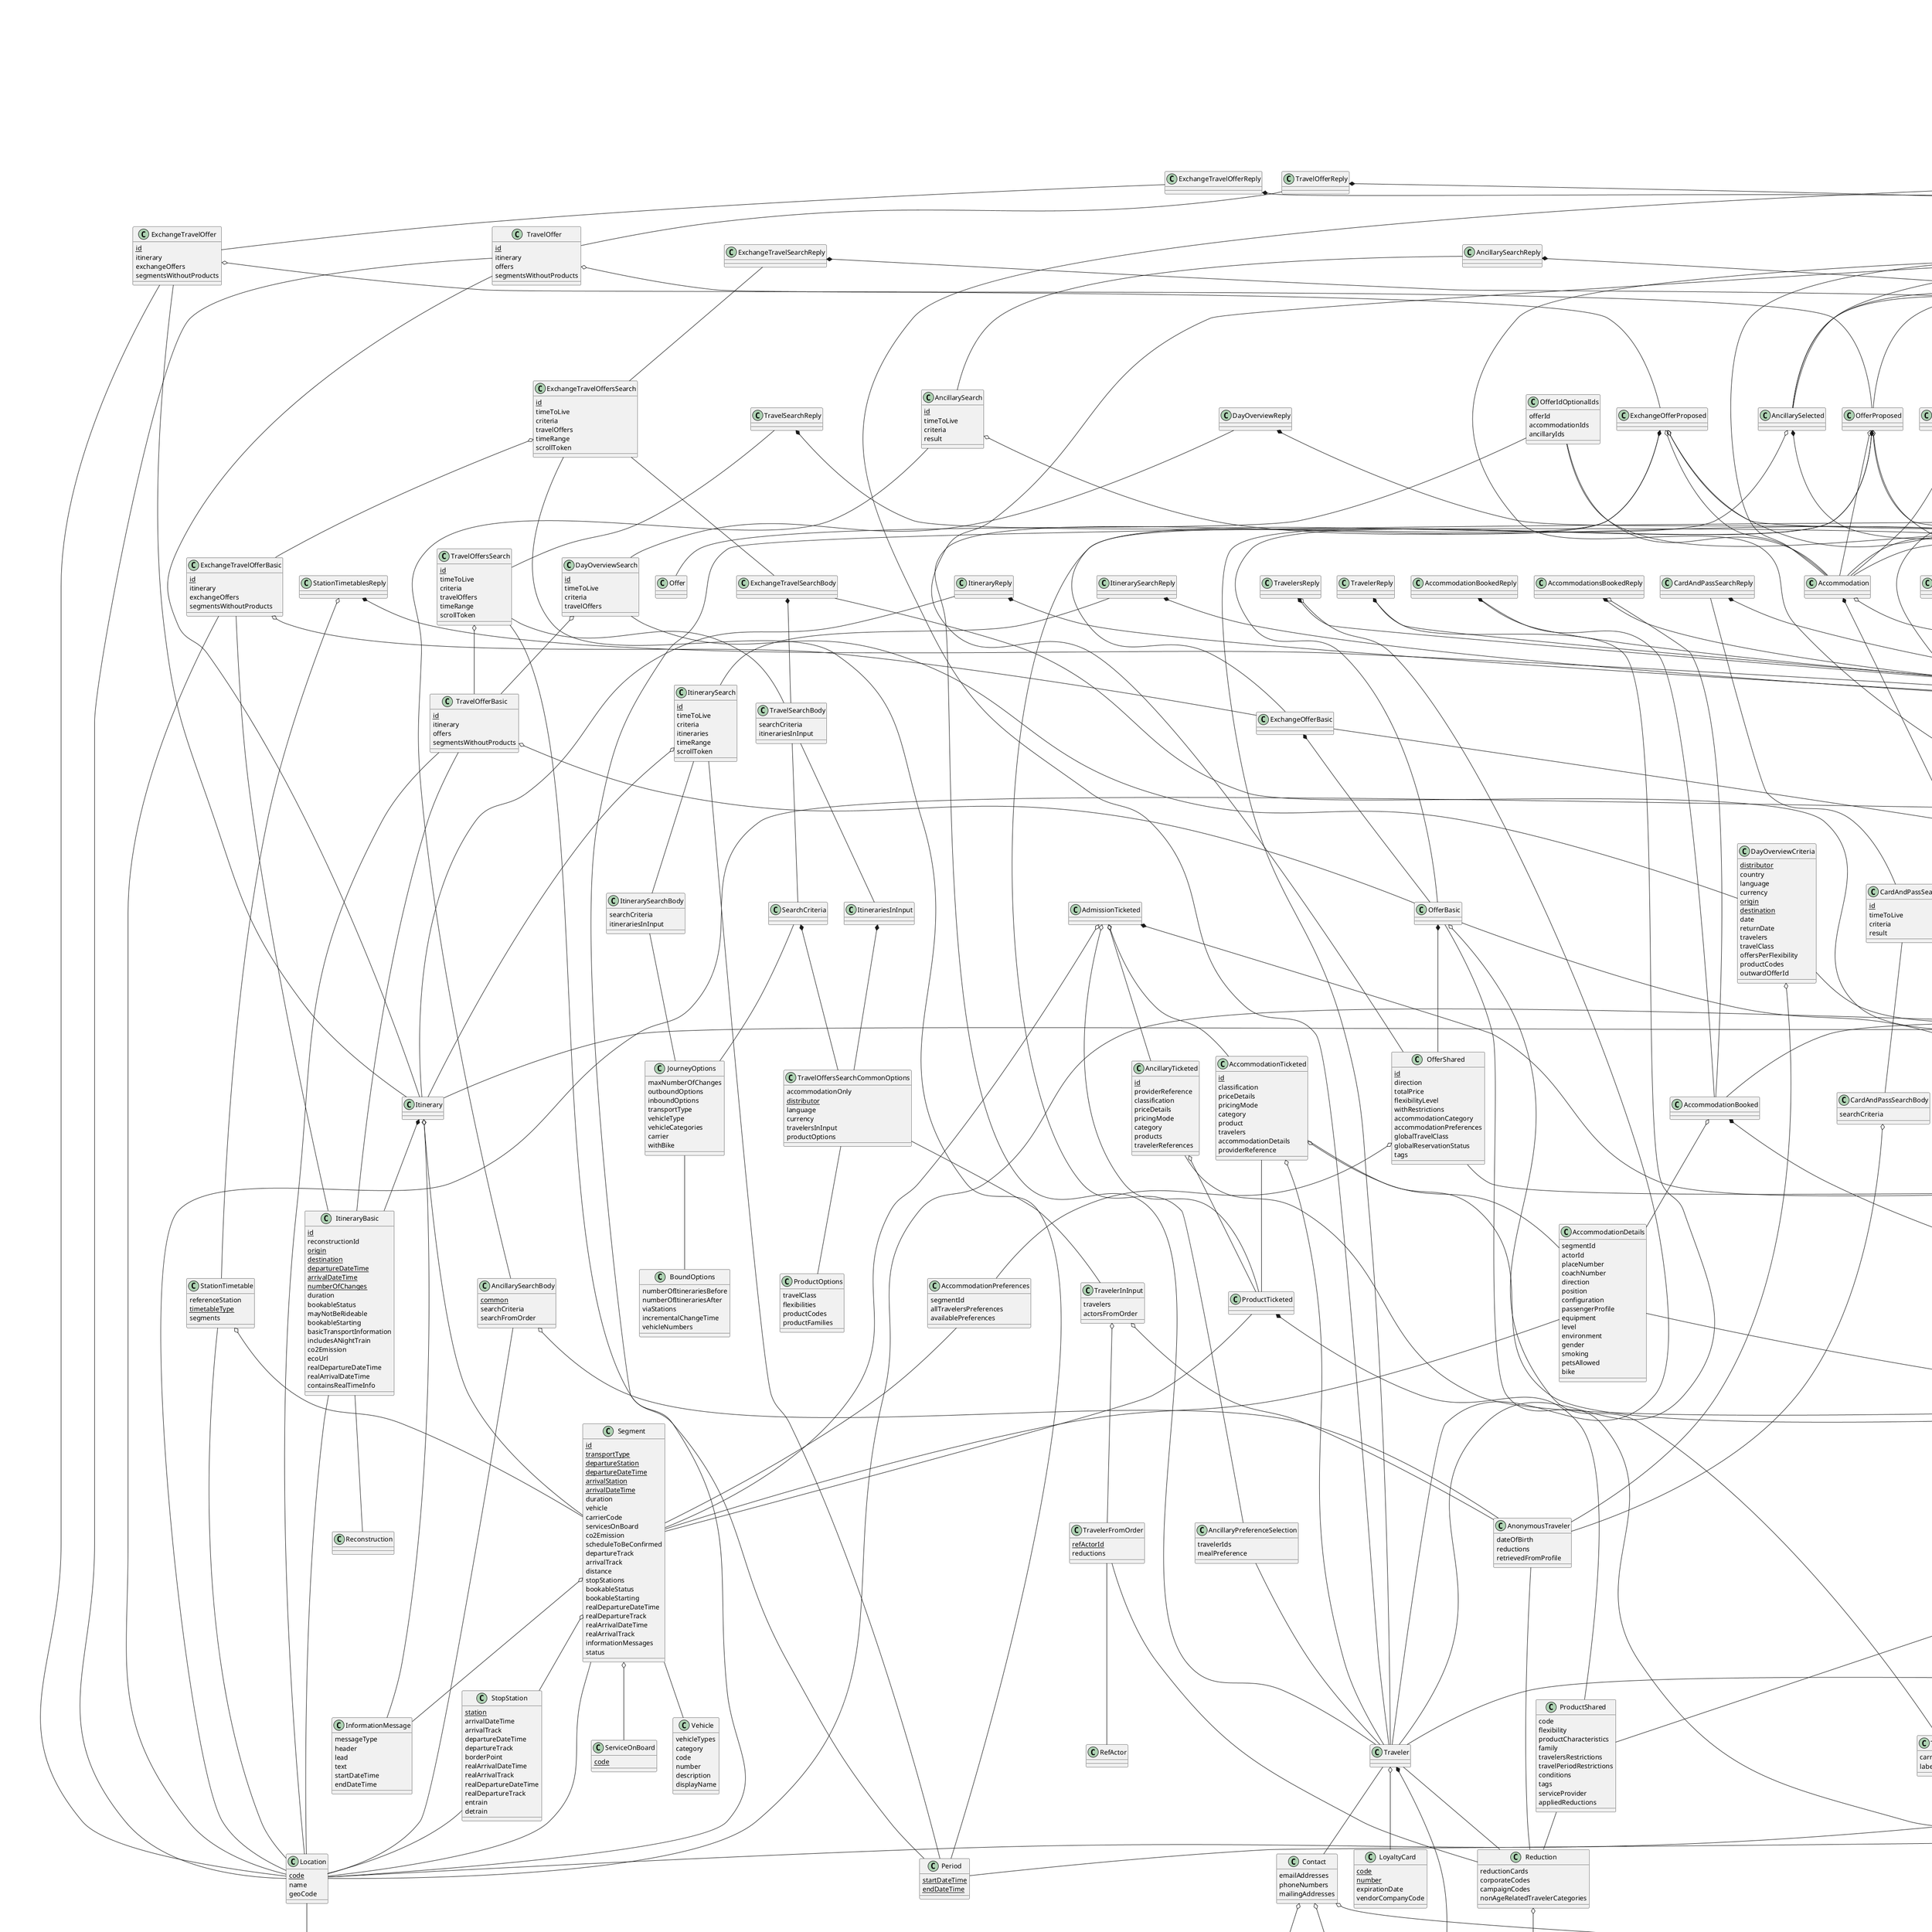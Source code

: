 @startuml
class Accommodation {
}
class AccommodationBooked {
}
class AccommodationDetails {
segmentId
actorId
placeNumber
coachNumber
direction
position
configuration
passengerProfile
equipment
level
environment
gender
smoking
petsAllowed
bike
}
class AccommodationPreferences {
segmentId
allTravelersPreferences
availablePreferences
}
class AccommodationPreferenceList {
specifiedPlace
nearTo
direction
position
configuration
passengerProfile
equipment
level
environment
gender
}
class AccommodationPreferencesSelection {
}
class AccommodationShared {
{static} id
{static} classification
description
priceDetails
pricingMode
category
product
availableSlots
travelerReferences
segmentsInOverbooking
}
class AccommodationTicketed {
{static} id
classification
priceDetails
pricingMode
category
product
travelers
accommodationDetails
providerReference
}
class Account {
{static} accountId
subType
vendor
program
holder
}
class Actor {
}
class Address {
streetNumber
streetNumberSuffix
streetName
buildingName
appartmentNumber
cityName
postalCode
county
stateProvince
countryName
name
countryCode
}
class Admission {
}
class AdmissionShared {
{static} id
providerReference
travelerReferences
priceDetails
pricingMode
availableSlots
}
class AdmissionTicketed {
}
class Ancillary {
}
class AncillarySearchBody {
{static} common
searchCriteria
searchFromOrder
}
class AncillaryDetail {
actorId
mealPreference
}
class AncillarySearch {
{static} id
timeToLive
criteria
result
}
class AncillarySelected {
}
class AncillaryShared {
{static} id
{static} classification
priceDetails
pricingMode
category
tags
product
orderItemId
groupReference
location
locationType
countries
}
class AncillaryTicketed {
{static} id
providerReference
classification
priceDetails
pricingMode
category
products
travelerReferences
}
class AnonymousTraveler {
dateOfBirth
reductions
retrievedFromProfile
}
class AncillaryBooked {
}
class AncillaryPreferenceSelection {
travelerIds
mealPreference
}
class BoundOptions {
numberOfItinerariesBefore
numberOfItinerariesAfter
viaStations
incrementalChangeTime
vehicleNumbers
}
class CalendarCriteria {
{static} distributor
country
language
currency
{static} origin
{static} destination
startDate
endDate
travelers
travelClass
returnTripProducts
outwardOfferId
productCodes
}
class CalendarPrice {
travelClass
flexibilityLevel
withRestrictions
departureDate
price
}
class CalendarSearch {
{static} id
timeToLive
calendarCriteria
calendarPrices
}
class CardAndPass {
}
class CardAndPassSearch {
{static} id
timeToLive
criteria
result
}
class CardAndPassSearchBody {
searchCriteria
}
class CardAndPassShared {
{static} id
priceDetails
pricingMode
category
tags
product
countries
}
class Cart {
}
class Contact {
emailAddresses
phoneNumbers
mailingAddresses
}
class DayOverviewCriteria {
{static} distributor
country
language
currency
{static} origin
{static} destination
date
returnDate
travelers
travelClass
offersPerFlexibility
productCodes
outwardOfferId
}
class DayOverviewSearch {
{static} id
timeToLive
criteria
travelOffers
}
class Document {
{static} id
documentType
ticketFormat
mediaType
documentLink
relatedActorsIds
groupReferences
history
relatedTicketIds
active
}
class DocumentFormat {
}
class DocumentInformation {
{static} id
}
class EmailAddress {
category
{static} address
}
class ExchangeData {
}
class ExchangeOfferBasic {
}
class ExchangeOfferProposed {
}
class ExchangeOperationAmount {
refundedAmount
additionalAmount
}
class ExchangeSelection {
{static} id
creationTime
failed
groupReference
selectedTickets
repricedTickets
orderItemIds
totalRefundAmount
refundBreakdownPerMethodOfPayment
totalAdditionalAmount
overruleReason
fee
ticketTimeLimit
}
class ExchangeTravelOffer {
{static} id
itinerary
exchangeOffers
segmentsWithoutProducts
}
class ExchangeTravelOfferBasic {
{static} id
itinerary
exchangeOffers
segmentsWithoutProducts
}
class ExchangeTravelOffersSearch {
{static} id
timeToLive
criteria
travelOffers
timeRange
scrollToken
}
class ExchangeTravelSearchBody {
}
class Fee {
}
class FinancialTransaction {
{static} id
paymentRecordId
externalTransactionId
confirmationDate
orderId
paymentBreakdown
transactionType
status
}
class FormattingOptions {
formattingEmailLanguage
formattingTicketLanguage
}
class GeoCode {
latitude
longitude
}
class Holder {
Name
Address
}
class InformationMessage {
messageType
header
lead
text
startDateTime
endDateTime
}
class ItinerariesInInput {
}
class Itinerary {
}
class ItineraryBasic {
{static} id
reconstructionId
{static} origin
{static} destination
{static} departureDateTime
{static} arrivalDateTime
{static} numberOfChanges
duration
bookableStatus
mayNotBeRideable
bookableStarting
basicTransportInformation
includesANightTrain
co2Emission
ecoUrl
realDepartureDateTime
realArrivalDateTime
containsRealTimeInfo
}
class ItinerarySearchBody {
searchCriteria
itinerariesInInput
}
class ItinerarySearch {
{static} id
timeToLive
criteria
itineraries
timeRange
scrollToken
}
class JourneyOptions {
maxNumberOfChanges
outboundOptions
inboundOptions
transportType
vehicleType
vehicleCategories
carrier
withBike
}
class Location {
{static} code
name
geoCode
}
class Loyalty {
}
class LoyaltyCard {
{static} code
{static} number
expirationDate
vendorCompanyCode
}
class MethodOfPayment {
methodOfPaymentCode
notCreditable
card
bankAccount
invoice
loyalty
voucher
pointOfSale
}
class Money {
{static} amount
currency
}
class Name {
firstName
lastName
title
}
class OfferBasic {
}
class OfferProposed {
}
class OfferSelected {
}
class OfferShared {
{static} id
direction
totalPrice
flexibilityLevel
withRestrictions
accommodationCategory
accommodationPreferences
globalTravelClass
globalReservationStatus
tags
}
class Order {
}
class OrderCommonData {
{static} id
pnrRecordLocator
state
lastUpdateDateTime
creationDateTime
}
class OrderPreview {
}
class OrderItem {
{static} id
direction
totalPrice
offerGlobalTravelClass
offerAccommodationCategory
offerFlexibilityLevel
globalReservationStatus
groupReference
status
itinerary
accommodations
admissions
ancillaries
cardAndPasses
offerTags
segmentsWithoutProducts
cleanUp
cleanUpContext
}
class PaymentBreakdownAmount {
amount
refundedAmount
}
class PaymentBreakdownItem {
}
class PaymentCard {
vendorCode
startValidityDateTime
endValidityDateTime
maskedCardNumber
holder
}
class PaymentOption {
{static} id
methodOfPayment
selected
fee
total
}
class PaymentTransaction {
paymentUrl
}
class Period {
{static} startDateTime
{static} endDateTime
}
class PhoneNumber {
category
countryCallingCode
{static} number
}
class Price {
currency
total
originalTotalAndCurrency
conversionRate
totalTaxes
originalTotalTaxes
totalFees
originalTotalFees
taxes
}
class Product {
}
class ProductOptions {
travelClass
flexibilities
productCodes
productFamilies
}
class ProductShared {
code
flexibility
productCharacteristics
family
travelersRestrictions
travelPeriodRestrictions
conditions
tags
serviceProvider
appliedReductions
}
class ProductTicketed {
}
class PspOptions {
successUrl
refusedUrl
declinedUrl
exceptionUrl
language
aliasId
aliasUsage
3DSecure
customerEmail
customerName
customerId
templateName
title
}
class ReasonAfterSales {
}
class RecipientEmails {
roles
ccEmails
formattingLanguage
}
class Reduction {
reductionCards
corporateCodes
campaignCodes
nonAgeRelatedTravelerCategories
}
class ReductionCard {
{static} code
number
vendorCompanyCode
}
class Refund {
refundAmounts
refundedTickets
nonRefundableTickets
repricedTickets
financialTransactionId
}
class RefundableTickets {
ticketId
ticketValue
originalTicketValue
penalty
originalPenalty
refundedAmount
originalRefundedAmount
endOfProbationDate
}
class RefundConditions {
refundAmounts
refundableTickets
conversionRate
nonRefundableTickets
repricedTickets
}
class RefundTotalAmounts {
refundableTicketsValue
originalRefundableTicketsValue
nonRefundableTicketsValue
originalNonRefundableTicketsValue
totalRefundPenalty
originalTotalRefundPenalty
totalRepricePenalty
originalTotalRepricePenalty
totalRepriceAdditionalFareAmount
originalTotalRepriceAdditionalFareAmount
totalRefundedAmount
originalTotalRefundedAmount
refundBreakdownPerMethodOfPayment
financialTransactions
}
class SearchCriteria {
}
class SecurePaperState {
}
class Segment {
{static} id
{static} transportType
{static} departureStation
{static} departureDateTime
{static} arrivalStation
{static} arrivalDateTime
duration
vehicle
carrierCode
servicesOnBoard
co2Emission
scheduleToBeConfirmed
departureTrack
arrivalTrack
distance
stopStations
bookableStatus
bookableStarting
realDepartureDateTime
realDepartureTrack
realArrivalDateTime
realArrivalTrack
informationMessages
status
}
class ServiceOnBoard {
{static} code
}
class StationTimetable {
referenceStation
{static} timetableType
segments
}
class StopStation {
{static} station
arrivalDateTime
arrivalTrack
departureDateTime
departureTrack
borderPoint
realArrivalDateTime
realArrivalTrack
realDepartureDateTime
realDepartureTrack
entrain
detrain
}
class Tax {
}
class Ticket {
{static} id
{static} status
orderItemId
admissionIds
ancillaryIds
accommodationIds
actorIds
cardAndPasses
fees
{static} distributorTicketNumber
distributorCode
{static} providerTicketNumber
groupReference
relatedTickets
{static} issuance
refund
void
exchange
release
afterSalesConditions
}
class TicketInfo {
{static} id
status
{static} distributorTicketNumber
}
class TicketingOptions {
{static} ticketType
{static} selected
requiredInfo
fee
}
class TicketStatus {
}
class TicketTimeLimit {
effectiveTicketTimeLimit
overridden
overrideAllowed
earliestProviderTimeLimit
}
class TotalPriceInCart {
totalPrice
totalRefundedAmount
totalAdditionalAmount
}
class TravelClassLabel {
carrierCode
label
}
class Traveler {
}
class TravelerFromOrder {
{static} refActorId
reductions
}
class TravelerInInput {
travelers
actorsFromOrder
}
class TravelOffer {
{static} id
itinerary
offers
segmentsWithoutProducts
}
class TravelOfferBasic {
{static} id
itinerary
offers
segmentsWithoutProducts
}
class TravelOffersSearch {
{static} id
timeToLive
criteria
travelOffers
timeRange
scrollToken
}
class TravelOffersSearchCommonOptions {
accommodationOnly
{static} distributor
language
currency
travelersInInput
productOptions
}
class TravelSearchBody {
searchCriteria
itinerariesInInput
}
class Vehicle {
vehicleTypes
category
code
number
description
displayName
}
class Voucher {
}
class AccommodationBookedReply {
}
class AccommodationReply {
}
class AccommodationsBookedReply {
}
class AccommodationsReply {
}
class ActorReply {
}
class ActorsReply {
}
class AdmissionReply {
}
class AdmissionsReply {
}
class AncillaryBookedReply {
}
class AncillarySearchReply {
}
class AncillarySelectedReply {
}
class AncillaryIdRequest {
{static} ancillaryId
quantity
{static} actorIds
}
class AncillariesBookedReply {
}
class AncillariesSelectedReply {
}
class CalendarOverviewReply {
}
class CardAndPassSearchReply {
}
class CartReply {
}
class CommonReply {
warnings
}
class DayOverviewReply {
}
class DocumentReply {
}
class DocumentsReply {
}
class Error {
status
code
title
detail
source
}
class ErrorReply {
errors
warnings
}
class ExchangeSelectionReply {
}
class ExchangeTravelOfferReply {
}
class ExchangeTravelSearchReply {
}
class FeesReply {
}
class FinancialTransactionsReply {
}
class Idhref {
id
href
methods
}
class ItineraryReply {
}
class ItinerarySearchReply {
}
class OfferIdOptionalIds {
offerId
accommodationIds
ancillaryIds
}
class OfferReply {
}
class OfferSelectedReply {
}
class OffersSelectedReply {
}
class OrderItemReply {
}
class OrderItemsReply {
}
class OrderReply {
}
class OrderPreviewsReply {
}
class PaymentOptionReply {
}
class PaymentOptionsReply {
}
class PaymentTransactionReply {
}
class RecipientEmailsReply {
}
class RefundReply {
}
class RefundConditionsReply {
}
class StationTimetablesReply {
}
class TicketingOptionsReply {
}
class TicketReply {
}
class TicketsReply {
}
class TicketTimeLimitReply {
}
class TravelerReply {
}
class TravelersReply {
}
class TravelOfferReply {
}
class TravelSearchReply {
}
ExchangeTravelOfferBasic -- ItineraryBasic
TicketsReply o-- Ticket
AncillarySelectedReply -- AncillarySelected
RefundableTickets -- Idhref
TravelOffer o-- OfferProposed
OfferSelected *-- OfferShared
Order *-- OrderCommonData
Ticket o-- Idhref
ExchangeOfferProposed o-- Traveler
TravelerFromOrder -- RefActor
OfferSelected -- ExchangeData
AncillarySearch o-- Ancillary
RefundableTickets -- Money
Itinerary o-- InformationMessage
AccommodationTicketed o-- Traveler
Order o-- PaymentOption
ExchangeSelection o-- PaymentBreakdownItem
TravelersReply o-- Traveler
AccommodationsReply *-- CommonReply
CalendarOverviewReply *-- CommonReply
OrderItem o-- AccommodationBooked
ExchangeSelection -- OrderItem
RefundReply *-- CommonReply
Document -- RelatedActors
CardAndPassSearch -- CardAndPassSearchBody
ErrorReply o-- Error
AdmissionTicketed o-- AccommodationTicketed
PaymentBreakdownItem *-- PaymentBreakdownAmount
Document o-- Idhref
ExchangeTravelOffersSearch o-- ExchangeTravelOfferBasic
AncillaryTicketed -- Price
Ticket -- Idhref
Ticket -- Ancillary
Admission o-- Product
ExchangeTravelOffersSearch -- Period
PaymentBreakdownItem -- MethodOfPayment
AncillaryTicketed o-- ProductTicketed
Ticket o-- CardAndPass
PaymentTransactionReply *-- CommonReply
Refund -- FinancialTransaction
AncillaryShared -- Location
CalendarCriteria -- OutwardOffer
AncillarySearchReply *-- CommonReply
DayOverviewSearch -- DayOverviewCriteria
AncillaryDetail -- Actor
TravelOfferBasic o-- OfferBasic
OrderItem -- Location
ExchangeSelection -- ReasonAfterSales
OfferSelected o-- Admission
TravelerInInput o-- AnonymousTraveler
Ticket -- TicketStatus
Segment o-- ServiceOnBoard
Tax -- Money
AccommodationBookedReply -- AccommodationBooked
ProductTicketed -- Segment
OfferSelected o-- Accommodation
Segment -- Vehicle
SearchCriteria -- JourneyOptions
DocumentReply *-- CommonReply
DocumentsReply o-- Document
Document -- RelatedTicket
Location -- GeoCode
ItinerarySearchReply *-- CommonReply
Admission o-- Idhref
AncillarySearchBody -- Location
TravelOffersSearchCommonOptions -- TravelerInInput
PaymentOptionsReply o-- PaymentOption
Cart o-- OfferSelected
OfferBasic -- Money
Ticket -- Money
AncillaryIdRequest -- Ancillary
ItineraryReply *-- CommonReply
Contact o-- EmailAddress
ExchangeTravelSearchReply -- ExchangeTravelOffersSearch
ItinerarySearch o-- Itinerary
FinancialTransactionsReply o-- FinancialTransaction
CartReply -- Cart
AdmissionTicketed *-- AdmissionShared
OfferBasic *-- OfferShared
ItinerariesInInput *-- TravelOffersSearchCommonOptions
AncillariesBookedReply *-- CommonReply
Product *-- ProductShared
OrderItem o-- Admission
Tax *-- Money
RefundConditions -- RefundableTickets
AncillaryBookedReply -- AncillaryBooked
AdmissionsReply -- Admission
ActorsReply *-- CommonReply
Order o-- Fee
RefundTotalAmounts -- Money
Account -- Account
ExchangeOfferBasic *-- OfferBasic
Ancillary *-- AncillaryShared
RefundConditionsReply -- RefundConditions
CardAndPassSearch o-- CardAndPass
Contact o-- Address
Ticket -- DocumentFormat
ExchangeTravelOffer o-- ExchangeOfferProposed
OfferSelectedReply *-- CommonReply
Order -- ExchangeSelection
PspOptions -- Alias
ActorReply -- Actor
AncillariesSelectedReply o-- AncillarySelected
ExchangeData -- ReasonAfterSales
OrderItemReply -- OrderItem
TicketInfo -- TicketStatus
AccommodationPreferencesSelection *-- AccommodationPreferenceList
OfferIdOptionalIds -- Offer
PaymentTransactionReply -- PaymentTransaction
ExchangeOfferProposed *-- ExchangeOfferBasic
CartReply *-- CommonReply
ItinerarySearchBody -- JourneyOptions
TicketingOptions -- Fee
OrderPreview -- Location
TravelOffersSearch -- Period
AncillarySearchReply -- AncillarySearch
RecipientEmailsReply -- RecipientEmails
ExchangeOperationAmount -- Money
PaymentOptionsReply *-- CommonReply
ExchangeSelection -- Fee
Reduction o-- ReductionCard
DayOverviewSearch o-- TravelOfferBasic
ItinerarySearch -- ItinerarySearchBody
TravelSearchBody -- ItinerariesInInput
OfferProposed o-- Ancillary
TravelOffersSearchCommonOptions -- ProductOptions
PaymentOptionReply -- PaymentOption
AccommodationsBookedReply *-- CommonReply
Admission *-- AdmissionShared
RefundConditions -- RefundTotalAmounts
TravelerInInput o-- TravelerFromOrder
TravelOffersSearch -- TravelSearchBody
AncillaryShared -- Idhref
TravelOffersSearch o-- TravelOfferBasic
AnonymousTraveler -- Reduction
AdmissionShared -- Price
AncillaryBookedReply *-- CommonReply
Traveler o-- LoyaltyCard
Order o-- Actor
OrderItem o-- AncillaryBooked
RefundConditions -- Idhref
TicketTimeLimitReply -- TicketTimeLimit
AdmissionTicketed o-- Segment
ItineraryBasic -- Reconstruction
OfferIdOptionalIds -- Ancillary
ExchangeTravelOffer -- Itinerary
OrderReply o-- Ticket
TicketingOptionsReply o-- TicketingOptions
Traveler -- Contact
TravelOfferBasic -- Location
StationTimetable -- Location
AccommodationBookedReply *-- CommonReply
Document o-- Address
PaymentBreakdownAmount -- Money
ExchangeTravelOffersSearch -- ExchangeTravelSearchBody
TicketReply *-- CommonReply
DayOverviewCriteria -- OutwardOffer
AccommodationsBookedReply o-- AccommodationBooked
Segment -- Location
TravelOffer -- Location
Cart o-- Traveler
Fee -- Money
TravelSearchReply *-- CommonReply
MethodOfPayment -- Voucher
Segment o-- InformationMessage
Ticket -- OrderItem
ExchangeData -- Money
AncillarySelectedReply *-- CommonReply
OrderPreviewsReply o-- OrderPreview
ProductTicketed *-- ProductShared
TravelOfferBasic -- ItineraryBasic
ActorReply *-- CommonReply
DayOverviewCriteria o-- AnonymousTraveler
ExchangeSelection -- Money
AccommodationTicketed -- ProductTicketed
FinancialTransactionsReply *-- CommonReply
StationTimetablesReply o-- StationTimetable
Actor *-- Traveler
OfferProposed o-- Accommodation
AncillarySearchBody o-- AnonymousTraveler
TravelerReply *-- CommonReply
ExchangeTravelOfferBasic -- Location
OrderItem o-- CardAndPass
Address -- Name
ActorsReply o-- Actor
OrderItemReply *-- CommonReply
DocumentsReply *-- CommonReply
OfferSelectedReply -- OfferSelected
OfferReply -- OfferProposed
ExchangeTravelOfferReply -- ExchangeTravelOffer
OrderReply *-- CommonReply
FinancialTransaction -- ExternalTransaction
AccommodationReply *-- CommonReply
JourneyOptions -- BoundOptions
FinancialTransaction -- Order
Accommodation *-- AccommodationShared
AccommodationDetails -- Segment
FeesReply o-- Fee
Segment o-- StopStation
FinancialTransaction -- PaymentRecord
AncillariesBookedReply o-- AncillaryBooked
CardAndPassSearchReply -- CardAndPassSearch
TicketsReply *-- CommonReply
Document -- RecipientEmails
Refund -- Money
Ticket -- Location
RecipientEmailsReply *-- CommonReply
PaymentOption -- Money
AccommodationShared -- Product
OfferProposed o-- Admission
OrderItemsReply o-- OrderItem
RefundReply -- Refund
ExchangeSelectionReply *-- CommonReply
OfferIdOptionalIds -- Accommodation
AccommodationTicketed -- Price
OfferReply *-- CommonReply
PaymentCard -- Holder
ExchangeOfferProposed o-- Accommodation
ExchangeSelection o-- Idhref
Price -- Money
OrderItemsReply *-- CommonReply
OfferShared o-- AccommodationPreferences
TravelSearchReply -- TravelOffersSearch
ItinerarySearch -- Period
Refund -- RefundTotalAmounts
OrderReply o-- Document
CalendarPrice -- Money
Product -- TravelClassLabel
AccommodationReply -- Accommodation
Price o-- Tax
Order -- Price
Loyalty *-- Money
OfferProposed o-- Traveler
OrderItem -- Itinerary
AdmissionsReply *-- CommonReply
MethodOfPayment -- PaymentCard
AdmissionTicketed o-- ProductTicketed
AncillaryShared -- Product
AdmissionReply -- Admission
AncillaryPreferenceSelection -- Traveler
ExchangeOfferProposed o-- Ancillary
FeesReply *-- CommonReply
OfferSelected -- Idhref
TravelerReply -- Traveler
SearchCriteria *-- TravelOffersSearchCommonOptions
OfferBasic o-- TravelClassLabel
StationTimetable o-- Segment
Accommodation o-- AccommodationPreferencesSelection
OrderCommonData o-- Idhref
Ticket -- Accommodation
ItinerarySearchReply -- ItinerarySearch
ExchangeTravelOffer -- Location
Ticket -- Actor
OrderPreview *-- OrderCommonData
Order -- TicketTimeLimit
StopStation -- Location
DocumentReply -- Document
AncillarySearch -- AncillarySearchBody
ExchangeOfferProposed o-- Admission
Order o-- TicketInfo
AncillaryIdRequest -- Actor
OrderReply -- Order
Ticket -- Price
Order o-- TicketingOptions
AccommodationShared -- Price
AncillaryShared -- Price
DayOverviewReply *-- CommonReply
CardAndPassShared -- Price
Fee *-- Money
FinancialTransaction o-- PaymentBreakdownItem
OffersSelectedReply o-- OfferSelected
ExchangeData -- Idhref
CalendarSearch o-- CalendarPrice
ExchangeTravelSearchBody -- ReasonAfterSales
TicketTimeLimitReply *-- CommonReply
Traveler -- Reduction
TravelOfferReply -- TravelOffer
Account -- Holder
CardAndPassSearchReply *-- CommonReply
OfferProposed *-- OfferBasic
RefundConditionsReply *-- CommonReply
TicketingOptionsReply *-- CommonReply
ExchangeSelectionReply -- ExchangeSelection
CalendarSearch -- CalendarCriteria
CardAndPass *-- CardAndPassShared
AncillaryBooked *-- AncillaryShared
OfferBasic -- Idhref
Holder -- Address
AccommodationPreferences -- Segment
ExchangeTravelOfferReply *-- CommonReply
Order o-- DocumentInformation
ItineraryReply -- Itinerary
Traveler *-- Name
OfferSelected o-- AncillarySelected
ExchangeData *-- ExchangeOperationAmount
Refund -- Idhref
OrderPreview -- Money
TravelSearchBody -- SearchCriteria
Voucher *-- Money
AccommodationBooked *-- AccommodationShared
AncillaryShared -- OrderItem
MethodOfPayment -- Loyalty
AncillarySelected o-- AncillaryPreferenceSelection
OfferShared -- Money
DayOverviewReply -- DayOverviewSearch
CalendarOverviewReply -- CalendarSearch
AncillarySelected *-- Ancillary
StationTimetablesReply *-- CommonReply
TicketReply -- Ticket
TravelOfferReply *-- CommonReply
Cart *-- TotalPriceInCart
CommonReply o-- Error
AdmissionTicketed o-- AncillaryTicketed
TravelOffer -- Itinerary
AccommodationTicketed o-- AccommodationDetails
Ticket -- Admission
CardAndPassSearchBody o-- AnonymousTraveler
RefundTotalAmounts o-- PaymentBreakdownItem
Order o-- OrderItem
OrderItem -- Money
AccommodationDetails -- Actor
Voucher -- Period
PaymentBreakdownItem -- Idhref
PaymentOption -- MethodOfPayment
ItineraryBasic -- Location
Refund -- RefundableTickets
PaymentOptionReply *-- CommonReply
PspOptions -- Customer
AncillaryBooked o-- AncillaryDetail
Itinerary *-- ItineraryBasic
ExchangeOfferBasic -- ExchangeData
TotalPriceInCart -- Money
AncillariesSelectedReply *-- CommonReply
ExchangeTravelSearchReply *-- CommonReply
ProductShared -- Reduction
MethodOfPayment -- Account
ExchangeTravelOfferBasic o-- ExchangeOfferBasic
AdmissionReply *-- CommonReply
Itinerary o-- Segment
ExchangeTravelSearchBody *-- TravelSearchBody
CardAndPassShared -- Product
RefundTotalAmounts o-- Idhref
RefundConditions -- Money
OrderPreviewsReply *-- CommonReply
Actor o-- Idhref
OffersSelectedReply *-- CommonReply
PaymentOption -- Fee
AccommodationsReply o-- Accommodation
Order -- RecipientEmails
AccommodationBooked o-- AccommodationDetails
OfferSelected o-- CardAndPass
TravelersReply *-- CommonReply
TravelerFromOrder -- Reduction
Contact o-- PhoneNumber
@enduml
